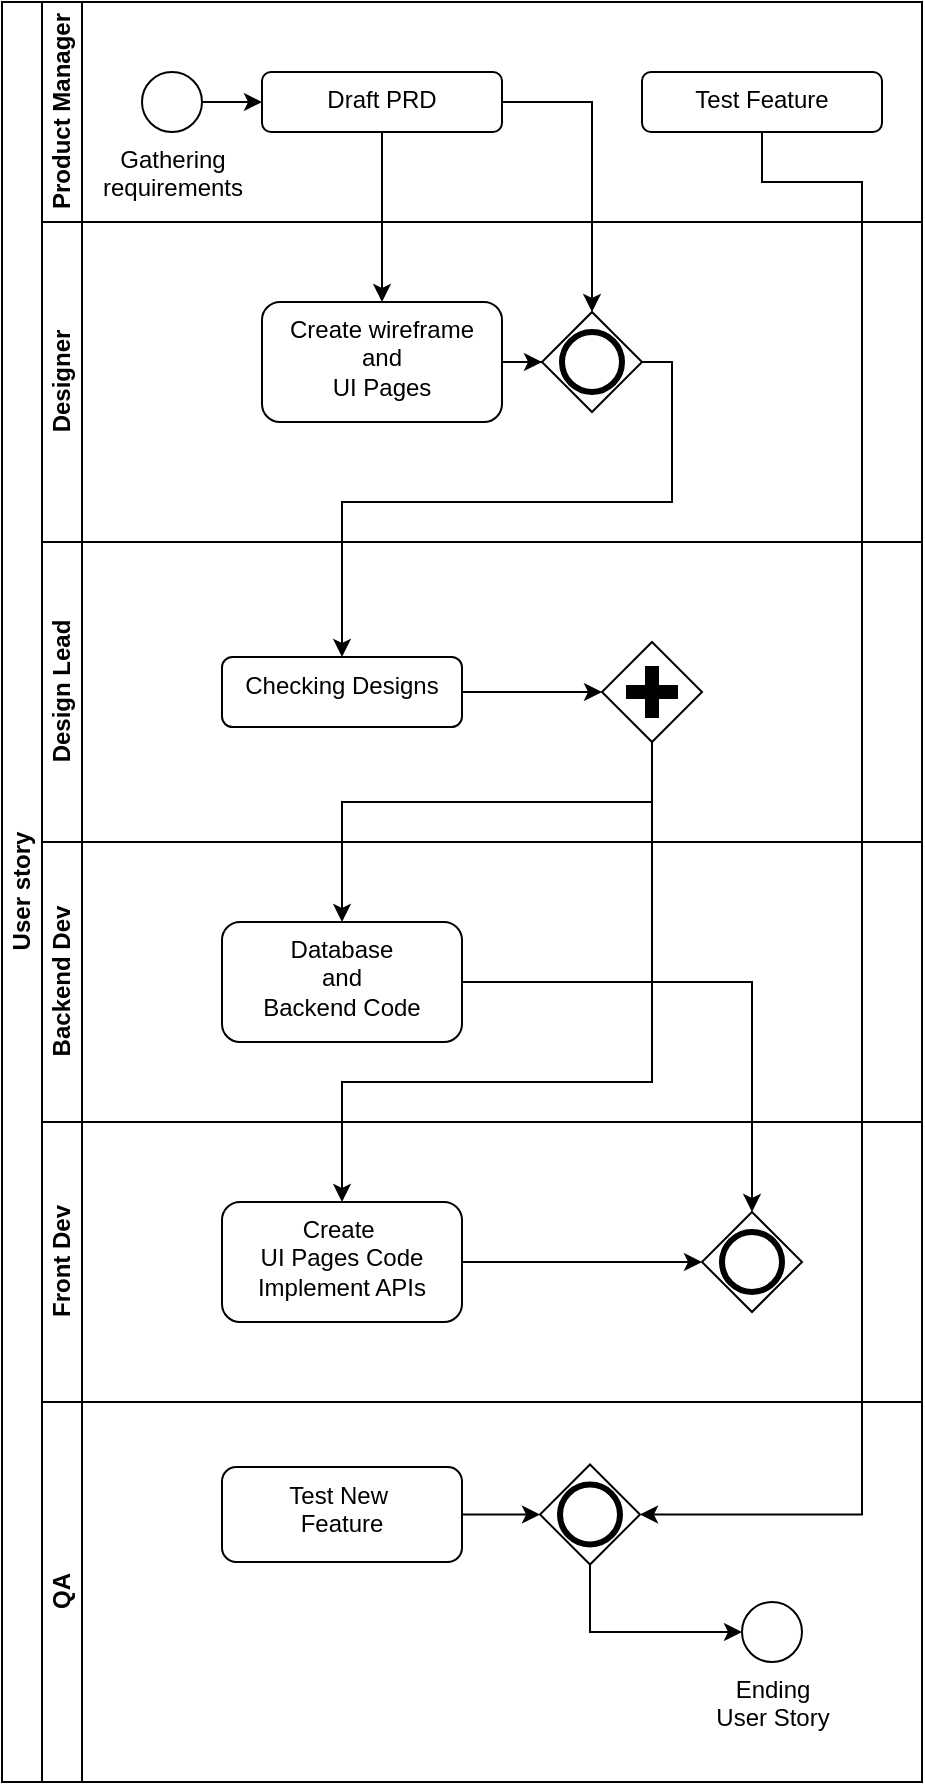 <mxfile version="26.2.14">
  <diagram id="prtHgNgQTEPvFCAcTncT" name="Page-1">
    <mxGraphModel dx="1389" dy="749" grid="1" gridSize="10" guides="1" tooltips="1" connect="1" arrows="1" fold="1" page="1" pageScale="1" pageWidth="827" pageHeight="1169" background="#ffffff" math="0" shadow="0">
      <root>
        <mxCell id="0" />
        <mxCell id="1" parent="0" />
        <mxCell id="dNxyNK7c78bLwvsdeMH5-19" value="User story" style="swimlane;html=1;childLayout=stackLayout;resizeParent=1;resizeParentMax=0;horizontal=0;startSize=20;horizontalStack=0;" parent="1" vertex="1">
          <mxGeometry x="120" y="40" width="460" height="890" as="geometry" />
        </mxCell>
        <mxCell id="dNxyNK7c78bLwvsdeMH5-20" value="Product Manager" style="swimlane;html=1;startSize=20;horizontal=0;fontSize=12;" parent="dNxyNK7c78bLwvsdeMH5-19" vertex="1">
          <mxGeometry x="20" width="440" height="110" as="geometry" />
        </mxCell>
        <mxCell id="s78XeC1ukGy34A1hPwvS-5" value="Gathering&lt;div&gt;requirements&lt;/div&gt;" style="points=[[0.145,0.145,0],[0.5,0,0],[0.855,0.145,0],[1,0.5,0],[0.855,0.855,0],[0.5,1,0],[0.145,0.855,0],[0,0.5,0]];shape=mxgraph.bpmn.event;html=1;verticalLabelPosition=bottom;labelBackgroundColor=#ffffff;verticalAlign=top;align=center;perimeter=ellipsePerimeter;outlineConnect=0;aspect=fixed;outline=standard;symbol=general;" parent="dNxyNK7c78bLwvsdeMH5-20" vertex="1">
          <mxGeometry x="50" y="35" width="30" height="30" as="geometry" />
        </mxCell>
        <mxCell id="s78XeC1ukGy34A1hPwvS-6" value="Draft PRD" style="rounded=1;whiteSpace=wrap;html=1;verticalAlign=top;labelBackgroundColor=#ffffff;fillStyle=solid;" parent="dNxyNK7c78bLwvsdeMH5-20" vertex="1">
          <mxGeometry x="110" y="35" width="120" height="30" as="geometry" />
        </mxCell>
        <mxCell id="s78XeC1ukGy34A1hPwvS-7" value="" style="edgeStyle=orthogonalEdgeStyle;rounded=0;orthogonalLoop=1;jettySize=auto;html=1;exitX=1;exitY=0.5;exitDx=0;exitDy=0;exitPerimeter=0;" parent="dNxyNK7c78bLwvsdeMH5-20" source="s78XeC1ukGy34A1hPwvS-5" target="s78XeC1ukGy34A1hPwvS-6" edge="1">
          <mxGeometry relative="1" as="geometry">
            <mxPoint x="530.0" y="50.0" as="sourcePoint" />
          </mxGeometry>
        </mxCell>
        <mxCell id="_NAjd95ejBewOYBBOETD-22" value="Test Feature" style="rounded=1;whiteSpace=wrap;html=1;verticalAlign=top;labelBackgroundColor=#ffffff;fillStyle=solid;" vertex="1" parent="dNxyNK7c78bLwvsdeMH5-20">
          <mxGeometry x="300" y="35" width="120" height="30" as="geometry" />
        </mxCell>
        <mxCell id="dNxyNK7c78bLwvsdeMH5-21" value="Designer" style="swimlane;html=1;startSize=20;horizontal=0;" parent="dNxyNK7c78bLwvsdeMH5-19" vertex="1">
          <mxGeometry x="20" y="110" width="440" height="160" as="geometry" />
        </mxCell>
        <mxCell id="s78XeC1ukGy34A1hPwvS-8" value="Create wireframe&lt;br&gt;and&lt;br&gt;UI Pages" style="whiteSpace=wrap;html=1;verticalAlign=top;rounded=1;labelBackgroundColor=#ffffff;" parent="dNxyNK7c78bLwvsdeMH5-21" vertex="1">
          <mxGeometry x="110" y="40" width="120" height="60" as="geometry" />
        </mxCell>
        <mxCell id="s78XeC1ukGy34A1hPwvS-23" value="" style="shape=mxgraph.bpmn.gateway2;html=1;verticalLabelPosition=bottom;labelBackgroundColor=#ffffff;verticalAlign=top;align=center;outlineConnect=0;outline=end;symbol=general;points=[[0.25,0.25,0],[0.5,0,0],[0.75,0.25,0],[1,0.5,0],[0.75,0.75,0],[0.5,1,0],[0.25,0.75,0],[0,0.5,0]];perimeter=rhombusPerimeter;" parent="dNxyNK7c78bLwvsdeMH5-21" vertex="1">
          <mxGeometry x="250" y="45" width="50" height="50" as="geometry" />
        </mxCell>
        <mxCell id="s78XeC1ukGy34A1hPwvS-29" value="" style="edgeStyle=orthogonalEdgeStyle;rounded=0;orthogonalLoop=1;jettySize=auto;html=1;" parent="dNxyNK7c78bLwvsdeMH5-21" source="s78XeC1ukGy34A1hPwvS-8" target="s78XeC1ukGy34A1hPwvS-23" edge="1">
          <mxGeometry relative="1" as="geometry" />
        </mxCell>
        <mxCell id="dNxyNK7c78bLwvsdeMH5-22" value="Design Lead" style="swimlane;html=1;startSize=20;horizontal=0;" parent="dNxyNK7c78bLwvsdeMH5-19" vertex="1">
          <mxGeometry x="20" y="270" width="440" height="150" as="geometry" />
        </mxCell>
        <mxCell id="s78XeC1ukGy34A1hPwvS-10" value="Checking Designs" style="rounded=1;whiteSpace=wrap;html=1;verticalAlign=top;labelBackgroundColor=#ffffff;" parent="dNxyNK7c78bLwvsdeMH5-22" vertex="1">
          <mxGeometry x="90" y="57.5" width="120" height="35" as="geometry" />
        </mxCell>
        <mxCell id="_NAjd95ejBewOYBBOETD-10" value="" style="points=[[0.25,0.25,0],[0.5,0,0],[0.75,0.25,0],[1,0.5,0],[0.75,0.75,0],[0.5,1,0],[0.25,0.75,0],[0,0.5,0]];shape=mxgraph.bpmn.gateway2;html=1;verticalLabelPosition=bottom;labelBackgroundColor=#ffffff;verticalAlign=top;align=center;perimeter=rhombusPerimeter;outlineConnect=0;outline=none;symbol=none;gwType=parallel;" vertex="1" parent="dNxyNK7c78bLwvsdeMH5-22">
          <mxGeometry x="280" y="50" width="50" height="50" as="geometry" />
        </mxCell>
        <mxCell id="_NAjd95ejBewOYBBOETD-11" style="edgeStyle=orthogonalEdgeStyle;rounded=0;orthogonalLoop=1;jettySize=auto;html=1;exitX=1;exitY=0.5;exitDx=0;exitDy=0;entryX=0;entryY=0.5;entryDx=0;entryDy=0;entryPerimeter=0;" edge="1" parent="dNxyNK7c78bLwvsdeMH5-22" source="s78XeC1ukGy34A1hPwvS-10" target="_NAjd95ejBewOYBBOETD-10">
          <mxGeometry relative="1" as="geometry" />
        </mxCell>
        <mxCell id="s78XeC1ukGy34A1hPwvS-1" value="Backend Dev" style="swimlane;html=1;startSize=20;horizontal=0;" parent="dNxyNK7c78bLwvsdeMH5-19" vertex="1">
          <mxGeometry x="20" y="420" width="440" height="140" as="geometry" />
        </mxCell>
        <mxCell id="s78XeC1ukGy34A1hPwvS-17" value="Database&lt;div&gt;and&lt;/div&gt;&lt;div&gt;Backend Code&lt;/div&gt;" style="rounded=1;whiteSpace=wrap;html=1;verticalAlign=top;labelBackgroundColor=#ffffff;" parent="s78XeC1ukGy34A1hPwvS-1" vertex="1">
          <mxGeometry x="90" y="40" width="120" height="60" as="geometry" />
        </mxCell>
        <mxCell id="_NAjd95ejBewOYBBOETD-5" value="Front Dev" style="swimlane;html=1;startSize=20;horizontal=0;" vertex="1" parent="dNxyNK7c78bLwvsdeMH5-19">
          <mxGeometry x="20" y="560" width="440" height="140" as="geometry" />
        </mxCell>
        <mxCell id="s78XeC1ukGy34A1hPwvS-30" value="Create&amp;nbsp;&lt;div&gt;UI Pages&amp;nbsp;&lt;span style=&quot;background-color: light-dark(rgb(255, 255, 255), rgb(18, 18, 18)); color: light-dark(rgb(0, 0, 0), rgb(255, 255, 255));&quot;&gt;Code&lt;br&gt;Implement APIs&lt;/span&gt;&lt;/div&gt;" style="rounded=1;whiteSpace=wrap;html=1;verticalAlign=top;labelBackgroundColor=#ffffff;" parent="_NAjd95ejBewOYBBOETD-5" vertex="1">
          <mxGeometry x="90" y="40" width="120" height="60" as="geometry" />
        </mxCell>
        <mxCell id="_NAjd95ejBewOYBBOETD-14" value="" style="shape=mxgraph.bpmn.gateway2;html=1;verticalLabelPosition=bottom;labelBackgroundColor=#ffffff;verticalAlign=top;align=center;outlineConnect=0;outline=end;symbol=general;points=[[0.25,0.25,0],[0.5,0,0],[0.75,0.25,0],[1,0.5,0],[0.75,0.75,0],[0.5,1,0],[0.25,0.75,0],[0,0.5,0]];perimeter=rhombusPerimeter;" vertex="1" parent="_NAjd95ejBewOYBBOETD-5">
          <mxGeometry x="330" y="45" width="50" height="50" as="geometry" />
        </mxCell>
        <mxCell id="_NAjd95ejBewOYBBOETD-17" style="edgeStyle=orthogonalEdgeStyle;rounded=0;orthogonalLoop=1;jettySize=auto;html=1;exitX=1;exitY=0.5;exitDx=0;exitDy=0;entryX=0;entryY=0.5;entryDx=0;entryDy=0;entryPerimeter=0;" edge="1" parent="_NAjd95ejBewOYBBOETD-5" source="s78XeC1ukGy34A1hPwvS-30" target="_NAjd95ejBewOYBBOETD-14">
          <mxGeometry relative="1" as="geometry" />
        </mxCell>
        <mxCell id="s78XeC1ukGy34A1hPwvS-28" value="" style="edgeStyle=orthogonalEdgeStyle;rounded=0;orthogonalLoop=1;jettySize=auto;html=1;exitX=1;exitY=0.5;exitDx=0;exitDy=0;entryX=0.5;entryY=0;entryDx=0;entryDy=0;entryPerimeter=0;" parent="dNxyNK7c78bLwvsdeMH5-19" source="s78XeC1ukGy34A1hPwvS-6" target="s78XeC1ukGy34A1hPwvS-23" edge="1">
          <mxGeometry relative="1" as="geometry">
            <mxPoint x="800" y="20" as="sourcePoint" />
            <mxPoint x="800" y="145" as="targetPoint" />
          </mxGeometry>
        </mxCell>
        <mxCell id="_NAjd95ejBewOYBBOETD-7" value="QA" style="swimlane;html=1;startSize=20;horizontal=0;" vertex="1" parent="dNxyNK7c78bLwvsdeMH5-19">
          <mxGeometry x="20" y="700" width="440" height="190" as="geometry" />
        </mxCell>
        <mxCell id="_NAjd95ejBewOYBBOETD-18" value="" style="shape=mxgraph.bpmn.gateway2;html=1;verticalLabelPosition=bottom;labelBackgroundColor=#ffffff;verticalAlign=top;align=center;outlineConnect=0;outline=end;symbol=general;points=[[0.25,0.25,0],[0.5,0,0],[0.75,0.25,0],[1,0.5,0],[0.75,0.75,0],[0.5,1,0],[0.25,0.75,0],[0,0.5,0]];perimeter=rhombusPerimeter;" vertex="1" parent="_NAjd95ejBewOYBBOETD-7">
          <mxGeometry x="249" y="31.25" width="50" height="50" as="geometry" />
        </mxCell>
        <mxCell id="_NAjd95ejBewOYBBOETD-19" value="Test New&amp;nbsp;&lt;div&gt;Feature&lt;/div&gt;" style="rounded=1;whiteSpace=wrap;html=1;verticalAlign=top;labelBackgroundColor=#ffffff;" vertex="1" parent="_NAjd95ejBewOYBBOETD-7">
          <mxGeometry x="90" y="32.5" width="120" height="47.5" as="geometry" />
        </mxCell>
        <mxCell id="_NAjd95ejBewOYBBOETD-21" style="edgeStyle=orthogonalEdgeStyle;rounded=0;orthogonalLoop=1;jettySize=auto;html=1;exitX=1;exitY=0.5;exitDx=0;exitDy=0;entryX=0;entryY=0.5;entryDx=0;entryDy=0;entryPerimeter=0;" edge="1" parent="_NAjd95ejBewOYBBOETD-7" source="_NAjd95ejBewOYBBOETD-19" target="_NAjd95ejBewOYBBOETD-18">
          <mxGeometry relative="1" as="geometry" />
        </mxCell>
        <mxCell id="s78XeC1ukGy34A1hPwvS-19" value="Ending&lt;br&gt;User Story" style="points=[[0.145,0.145,0],[0.5,0,0],[0.855,0.145,0],[1,0.5,0],[0.855,0.855,0],[0.5,1,0],[0.145,0.855,0],[0,0.5,0]];shape=mxgraph.bpmn.event;html=1;verticalLabelPosition=bottom;labelBackgroundColor=#ffffff;verticalAlign=top;align=center;perimeter=ellipsePerimeter;outlineConnect=0;aspect=fixed;outline=standard;symbol=general;" parent="_NAjd95ejBewOYBBOETD-7" vertex="1">
          <mxGeometry x="350" y="100" width="30" height="30" as="geometry" />
        </mxCell>
        <mxCell id="_NAjd95ejBewOYBBOETD-26" style="edgeStyle=orthogonalEdgeStyle;rounded=0;orthogonalLoop=1;jettySize=auto;html=1;exitX=0.5;exitY=1;exitDx=0;exitDy=0;exitPerimeter=0;entryX=0;entryY=0.5;entryDx=0;entryDy=0;entryPerimeter=0;" edge="1" parent="_NAjd95ejBewOYBBOETD-7" source="_NAjd95ejBewOYBBOETD-18" target="s78XeC1ukGy34A1hPwvS-19">
          <mxGeometry relative="1" as="geometry" />
        </mxCell>
        <mxCell id="_NAjd95ejBewOYBBOETD-9" style="edgeStyle=orthogonalEdgeStyle;rounded=0;orthogonalLoop=1;jettySize=auto;html=1;entryX=0.5;entryY=0;entryDx=0;entryDy=0;" edge="1" parent="dNxyNK7c78bLwvsdeMH5-19" source="s78XeC1ukGy34A1hPwvS-23" target="s78XeC1ukGy34A1hPwvS-10">
          <mxGeometry relative="1" as="geometry">
            <Array as="points">
              <mxPoint x="335" y="250" />
              <mxPoint x="170" y="250" />
            </Array>
          </mxGeometry>
        </mxCell>
        <mxCell id="_NAjd95ejBewOYBBOETD-12" style="edgeStyle=orthogonalEdgeStyle;rounded=0;orthogonalLoop=1;jettySize=auto;html=1;exitX=0.5;exitY=1;exitDx=0;exitDy=0;exitPerimeter=0;entryX=0.5;entryY=0;entryDx=0;entryDy=0;" edge="1" parent="dNxyNK7c78bLwvsdeMH5-19" source="_NAjd95ejBewOYBBOETD-10" target="s78XeC1ukGy34A1hPwvS-17">
          <mxGeometry relative="1" as="geometry">
            <Array as="points">
              <mxPoint x="325" y="400" />
              <mxPoint x="170" y="400" />
            </Array>
          </mxGeometry>
        </mxCell>
        <mxCell id="_NAjd95ejBewOYBBOETD-13" style="edgeStyle=orthogonalEdgeStyle;rounded=0;orthogonalLoop=1;jettySize=auto;html=1;exitX=0.5;exitY=1;exitDx=0;exitDy=0;exitPerimeter=0;entryX=0.5;entryY=0;entryDx=0;entryDy=0;" edge="1" parent="dNxyNK7c78bLwvsdeMH5-19" source="_NAjd95ejBewOYBBOETD-10" target="s78XeC1ukGy34A1hPwvS-30">
          <mxGeometry relative="1" as="geometry">
            <mxPoint x="335" y="380" as="sourcePoint" />
            <mxPoint x="180" y="470" as="targetPoint" />
            <Array as="points">
              <mxPoint x="325" y="540" />
              <mxPoint x="170" y="540" />
            </Array>
          </mxGeometry>
        </mxCell>
        <mxCell id="_NAjd95ejBewOYBBOETD-16" style="edgeStyle=orthogonalEdgeStyle;rounded=0;orthogonalLoop=1;jettySize=auto;html=1;exitX=1;exitY=0.5;exitDx=0;exitDy=0;entryX=0.5;entryY=0;entryDx=0;entryDy=0;entryPerimeter=0;" edge="1" parent="dNxyNK7c78bLwvsdeMH5-19" source="s78XeC1ukGy34A1hPwvS-17" target="_NAjd95ejBewOYBBOETD-14">
          <mxGeometry relative="1" as="geometry" />
        </mxCell>
        <mxCell id="_NAjd95ejBewOYBBOETD-23" style="edgeStyle=orthogonalEdgeStyle;rounded=0;orthogonalLoop=1;jettySize=auto;html=1;exitX=0.5;exitY=1;exitDx=0;exitDy=0;entryX=1;entryY=0.5;entryDx=0;entryDy=0;entryPerimeter=0;" edge="1" parent="dNxyNK7c78bLwvsdeMH5-19" source="_NAjd95ejBewOYBBOETD-22" target="_NAjd95ejBewOYBBOETD-18">
          <mxGeometry relative="1" as="geometry">
            <Array as="points">
              <mxPoint x="380" y="90" />
              <mxPoint x="430" y="90" />
              <mxPoint x="430" y="756" />
            </Array>
          </mxGeometry>
        </mxCell>
        <mxCell id="_NAjd95ejBewOYBBOETD-27" style="edgeStyle=orthogonalEdgeStyle;rounded=0;orthogonalLoop=1;jettySize=auto;html=1;entryX=0.5;entryY=0;entryDx=0;entryDy=0;" edge="1" parent="dNxyNK7c78bLwvsdeMH5-19" source="s78XeC1ukGy34A1hPwvS-6" target="s78XeC1ukGy34A1hPwvS-8">
          <mxGeometry relative="1" as="geometry" />
        </mxCell>
      </root>
    </mxGraphModel>
  </diagram>
</mxfile>
